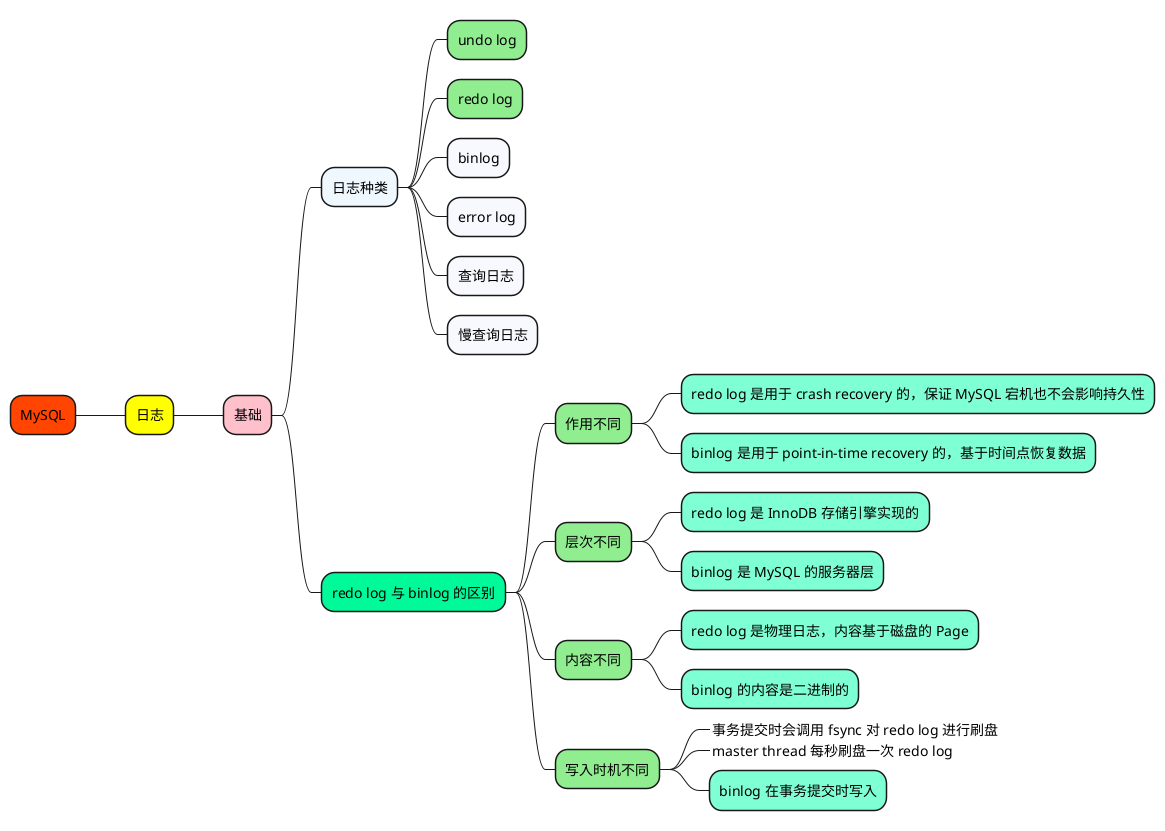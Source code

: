 @startmindmap

+[#OrangeRed] MySQL

++[#yellow] 日志

+++[#Pink] 基础

++++[#AliceBlue] 日志种类
+++++[#LightGreen] undo log
+++++[#LightGreen] redo log
+++++[#GhostWhite] binlog
+++++[#GhostWhite] error log
+++++[#GhostWhite] 查询日志
+++++[#GhostWhite] 慢查询日志

++++[#MediumSpringGreen] redo log 与 binlog 的区别
+++++[#LightGreen] 作用不同
++++++[#Aquamarine] redo log 是用于 crash recovery 的，保证 MySQL 宕机也不会影响持久性
++++++[#Aquamarine] binlog 是用于 point-in-time recovery 的，基于时间点恢复数据
+++++[#LightGreen] 层次不同
++++++[#Aquamarine] redo log 是 InnoDB 存储引擎实现的
++++++[#Aquamarine] binlog 是 MySQL 的服务器层
+++++[#LightGreen] 内容不同
++++++[#Aquamarine] redo log 是物理日志，内容基于磁盘的 Page
++++++[#Aquamarine] binlog 的内容是二进制的
+++++[#LightGreen] 写入时机不同
++++++[#Aquamarine]_ 事务提交时会调用 fsync 对 redo log 进行刷盘
++++++[#Aquamarine]_ master thread 每秒刷盘一次 redo log
++++++[#Aquamarine] binlog 在事务提交时写入


@endmindmap